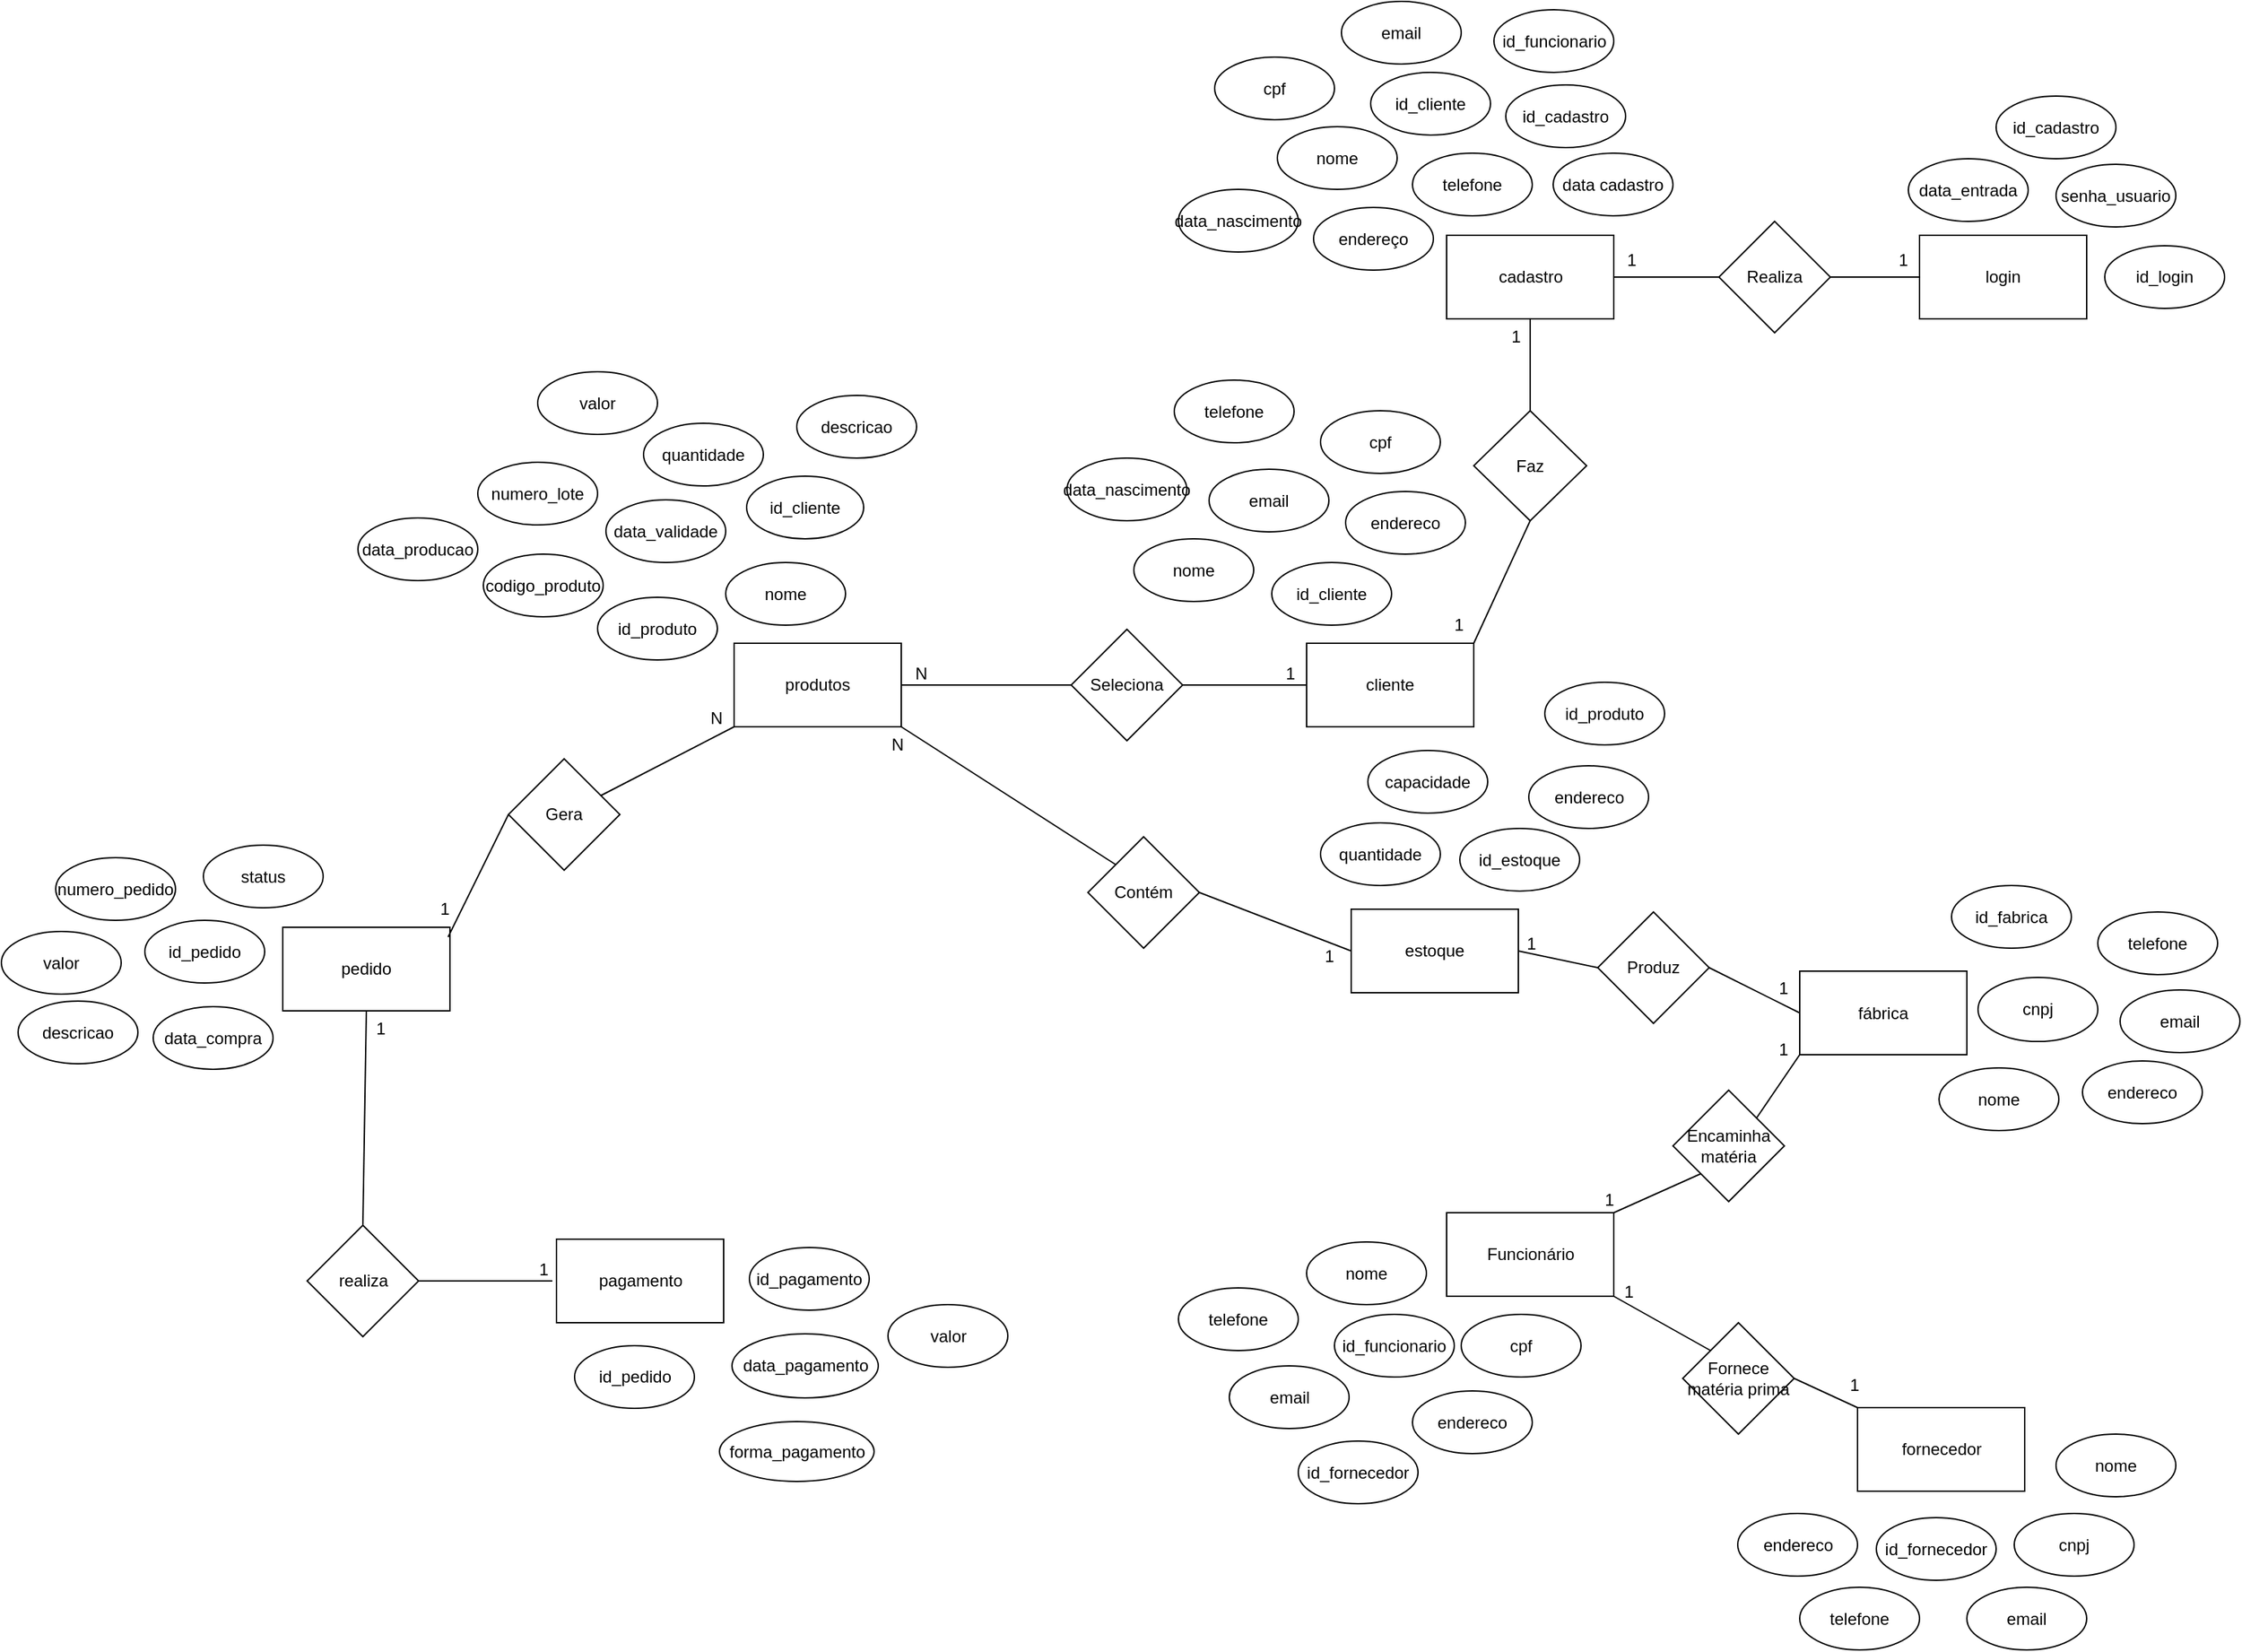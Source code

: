 <mxfile version="26.1.1">
  <diagram name="Página-1" id="7QpDFZjVNFwUBTaHG-Ye">
    <mxGraphModel grid="0" page="0" gridSize="10" guides="1" tooltips="1" connect="1" arrows="1" fold="1" pageScale="1" pageWidth="827" pageHeight="1169" math="0" shadow="0">
      <root>
        <mxCell id="0" />
        <mxCell id="1" parent="0" />
        <mxCell id="9l7et94DISI0HAwgOS29-2" value="Faz" style="rhombus;whiteSpace=wrap;html=1;" vertex="1" parent="1">
          <mxGeometry x="12" y="-280" width="81" height="79" as="geometry" />
        </mxCell>
        <mxCell id="9l7et94DISI0HAwgOS29-14" value="fornecedor" style="rounded=0;whiteSpace=wrap;html=1;" vertex="1" parent="1">
          <mxGeometry x="287.5" y="436" width="120" height="60" as="geometry" />
        </mxCell>
        <mxCell id="9l7et94DISI0HAwgOS29-15" value="cliente" style="rounded=0;whiteSpace=wrap;html=1;" vertex="1" parent="1">
          <mxGeometry x="-108" y="-113" width="120" height="60" as="geometry" />
        </mxCell>
        <mxCell id="9l7et94DISI0HAwgOS29-16" value="login" style="rounded=0;whiteSpace=wrap;html=1;" vertex="1" parent="1">
          <mxGeometry x="332" y="-406" width="120" height="60" as="geometry" />
        </mxCell>
        <mxCell id="9l7et94DISI0HAwgOS29-17" value="produtos" style="rounded=0;whiteSpace=wrap;html=1;" vertex="1" parent="1">
          <mxGeometry x="-519" y="-113" width="120" height="60" as="geometry" />
        </mxCell>
        <mxCell id="9l7et94DISI0HAwgOS29-18" value="cadastro" style="rounded=0;whiteSpace=wrap;html=1;" vertex="1" parent="1">
          <mxGeometry x="-7.5" y="-406" width="120" height="60" as="geometry" />
        </mxCell>
        <mxCell id="9l7et94DISI0HAwgOS29-19" value="pedido" style="rounded=0;whiteSpace=wrap;html=1;" vertex="1" parent="1">
          <mxGeometry x="-843" y="91" width="120" height="60" as="geometry" />
        </mxCell>
        <mxCell id="9l7et94DISI0HAwgOS29-22" value="Realiza" style="rhombus;whiteSpace=wrap;html=1;rounded=0;" vertex="1" parent="1">
          <mxGeometry x="188" y="-416" width="80" height="80" as="geometry" />
        </mxCell>
        <mxCell id="9l7et94DISI0HAwgOS29-29" value="" style="endArrow=none;html=1;rounded=0;fontSize=12;startSize=8;endSize=8;curved=1;entryX=1;entryY=0;entryDx=0;entryDy=0;exitX=0.5;exitY=1;exitDx=0;exitDy=0;" edge="1" parent="1" source="9l7et94DISI0HAwgOS29-2" target="9l7et94DISI0HAwgOS29-15">
          <mxGeometry width="50" height="50" relative="1" as="geometry">
            <mxPoint x="68" y="125" as="sourcePoint" />
            <mxPoint x="118" y="75" as="targetPoint" />
          </mxGeometry>
        </mxCell>
        <mxCell id="9l7et94DISI0HAwgOS29-31" value="" style="endArrow=none;html=1;rounded=0;fontSize=12;startSize=8;endSize=8;curved=1;entryX=0;entryY=0.5;entryDx=0;entryDy=0;exitX=1;exitY=0.5;exitDx=0;exitDy=0;" edge="1" parent="1" source="9l7et94DISI0HAwgOS29-18" target="9l7et94DISI0HAwgOS29-22">
          <mxGeometry width="50" height="50" relative="1" as="geometry">
            <mxPoint x="78" y="-550" as="sourcePoint" />
            <mxPoint x="183" y="-411" as="targetPoint" />
          </mxGeometry>
        </mxCell>
        <mxCell id="9l7et94DISI0HAwgOS29-32" value="" style="endArrow=none;html=1;rounded=0;fontSize=12;startSize=8;endSize=8;curved=1;entryX=0;entryY=0.5;entryDx=0;entryDy=0;exitX=1;exitY=0.5;exitDx=0;exitDy=0;" edge="1" parent="1" source="9l7et94DISI0HAwgOS29-22" target="9l7et94DISI0HAwgOS29-16">
          <mxGeometry width="50" height="50" relative="1" as="geometry">
            <mxPoint x="263" y="-411" as="sourcePoint" />
            <mxPoint x="89" y="-597" as="targetPoint" />
          </mxGeometry>
        </mxCell>
        <mxCell id="9l7et94DISI0HAwgOS29-35" value="" style="endArrow=none;html=1;rounded=0;fontSize=12;startSize=8;endSize=8;curved=1;entryX=0;entryY=0.5;entryDx=0;entryDy=0;exitX=1;exitY=0.5;exitDx=0;exitDy=0;" edge="1" parent="1" source="J6QObN9qQWSoxsetNJ2y-19" target="9l7et94DISI0HAwgOS29-15">
          <mxGeometry width="50" height="50" relative="1" as="geometry">
            <mxPoint x="44" y="-71" as="sourcePoint" />
            <mxPoint x="-156" y="-174" as="targetPoint" />
          </mxGeometry>
        </mxCell>
        <mxCell id="9l7et94DISI0HAwgOS29-37" value="Seleciona" style="rhombus;whiteSpace=wrap;html=1;" vertex="1" parent="1">
          <mxGeometry x="-277" y="-123" width="80" height="80" as="geometry" />
        </mxCell>
        <mxCell id="9l7et94DISI0HAwgOS29-40" value="Gera" style="rhombus;whiteSpace=wrap;html=1;" vertex="1" parent="1">
          <mxGeometry x="-681" y="-30" width="80" height="80" as="geometry" />
        </mxCell>
        <mxCell id="9l7et94DISI0HAwgOS29-42" value="" style="endArrow=none;html=1;rounded=0;fontSize=12;startSize=8;endSize=8;curved=1;exitX=0;exitY=1;exitDx=0;exitDy=0;" edge="1" parent="1" source="9l7et94DISI0HAwgOS29-17" target="9l7et94DISI0HAwgOS29-40">
          <mxGeometry width="50" height="50" relative="1" as="geometry">
            <mxPoint x="-526" y="-59" as="sourcePoint" />
            <mxPoint x="-345" y="-221" as="targetPoint" />
          </mxGeometry>
        </mxCell>
        <mxCell id="9l7et94DISI0HAwgOS29-45" value="pagamento" style="rounded=0;whiteSpace=wrap;html=1;" vertex="1" parent="1">
          <mxGeometry x="-646.5" y="315" width="120" height="60" as="geometry" />
        </mxCell>
        <mxCell id="9l7et94DISI0HAwgOS29-46" value="realiza" style="rhombus;whiteSpace=wrap;html=1;" vertex="1" parent="1">
          <mxGeometry x="-825.5" y="305" width="80" height="80" as="geometry" />
        </mxCell>
        <mxCell id="9l7et94DISI0HAwgOS29-47" value="" style="endArrow=none;html=1;rounded=0;fontSize=12;startSize=8;endSize=8;curved=1;entryX=0.5;entryY=1;entryDx=0;entryDy=0;exitX=0.5;exitY=0;exitDx=0;exitDy=0;" edge="1" parent="1" source="9l7et94DISI0HAwgOS29-46" target="9l7et94DISI0HAwgOS29-19">
          <mxGeometry width="50" height="50" relative="1" as="geometry">
            <mxPoint x="-120" y="371" as="sourcePoint" />
            <mxPoint x="-37" y="33" as="targetPoint" />
          </mxGeometry>
        </mxCell>
        <mxCell id="9l7et94DISI0HAwgOS29-48" value="" style="endArrow=none;html=1;rounded=0;fontSize=12;startSize=8;endSize=8;curved=1;entryX=1;entryY=0.5;entryDx=0;entryDy=0;exitX=0;exitY=0.5;exitDx=0;exitDy=0;" edge="1" parent="1" target="9l7et94DISI0HAwgOS29-46">
          <mxGeometry width="50" height="50" relative="1" as="geometry">
            <mxPoint x="-649.5" y="345.0" as="sourcePoint" />
            <mxPoint x="-732.5" y="17" as="targetPoint" />
          </mxGeometry>
        </mxCell>
        <mxCell id="9l7et94DISI0HAwgOS29-50" value="" style="endArrow=none;html=1;rounded=0;fontSize=12;startSize=8;endSize=8;curved=1;entryX=0.5;entryY=1;entryDx=0;entryDy=0;exitX=0.5;exitY=0;exitDx=0;exitDy=0;" edge="1" parent="1" source="9l7et94DISI0HAwgOS29-2" target="9l7et94DISI0HAwgOS29-18">
          <mxGeometry width="50" height="50" relative="1" as="geometry">
            <mxPoint x="152" y="80" as="sourcePoint" />
            <mxPoint x="32" y="27" as="targetPoint" />
          </mxGeometry>
        </mxCell>
        <mxCell id="9l7et94DISI0HAwgOS29-56" value="fábrica" style="rounded=0;whiteSpace=wrap;html=1;" vertex="1" parent="1">
          <mxGeometry x="246" y="122.5" width="120" height="60" as="geometry" />
        </mxCell>
        <mxCell id="9l7et94DISI0HAwgOS29-59" value="Fornece matéria prima" style="rhombus;whiteSpace=wrap;html=1;" vertex="1" parent="1">
          <mxGeometry x="162" y="375" width="80" height="80" as="geometry" />
        </mxCell>
        <mxCell id="9l7et94DISI0HAwgOS29-61" value="" style="endArrow=none;html=1;rounded=0;fontSize=12;startSize=8;endSize=8;curved=1;entryX=0;entryY=0;entryDx=0;entryDy=0;exitX=1;exitY=0.5;exitDx=0;exitDy=0;" edge="1" parent="1" source="9l7et94DISI0HAwgOS29-59" target="9l7et94DISI0HAwgOS29-14">
          <mxGeometry width="50" height="50" relative="1" as="geometry">
            <mxPoint x="793.5" y="213" as="sourcePoint" />
            <mxPoint x="843.5" y="163" as="targetPoint" />
          </mxGeometry>
        </mxCell>
        <mxCell id="9l7et94DISI0HAwgOS29-62" value="data_entrada" style="ellipse;whiteSpace=wrap;html=1;" vertex="1" parent="1">
          <mxGeometry x="324" y="-461" width="86" height="45" as="geometry" />
        </mxCell>
        <mxCell id="9l7et94DISI0HAwgOS29-64" value="id_login" style="ellipse;whiteSpace=wrap;html=1;" vertex="1" parent="1">
          <mxGeometry x="465" y="-398.5" width="86" height="45" as="geometry" />
        </mxCell>
        <mxCell id="9l7et94DISI0HAwgOS29-65" value="senha_usuario" style="ellipse;whiteSpace=wrap;html=1;" vertex="1" parent="1">
          <mxGeometry x="430" y="-457" width="86" height="45" as="geometry" />
        </mxCell>
        <mxCell id="9l7et94DISI0HAwgOS29-67" value="id_cliente" style="ellipse;whiteSpace=wrap;html=1;" vertex="1" parent="1">
          <mxGeometry x="-62" y="-523" width="86" height="45" as="geometry" />
        </mxCell>
        <mxCell id="9l7et94DISI0HAwgOS29-68" value="id_cadastro" style="ellipse;whiteSpace=wrap;html=1;" vertex="1" parent="1">
          <mxGeometry x="35" y="-514" width="86" height="45" as="geometry" />
        </mxCell>
        <mxCell id="9l7et94DISI0HAwgOS29-69" value="telefone" style="ellipse;whiteSpace=wrap;html=1;" vertex="1" parent="1">
          <mxGeometry x="-32" y="-465" width="86" height="45" as="geometry" />
        </mxCell>
        <mxCell id="9l7et94DISI0HAwgOS29-70" value="id_funcionario" style="ellipse;whiteSpace=wrap;html=1;" vertex="1" parent="1">
          <mxGeometry x="26.5" y="-568" width="86" height="45" as="geometry" />
        </mxCell>
        <mxCell id="9l7et94DISI0HAwgOS29-71" value="cpf" style="ellipse;whiteSpace=wrap;html=1;" vertex="1" parent="1">
          <mxGeometry x="-174" y="-534" width="86" height="45" as="geometry" />
        </mxCell>
        <mxCell id="9l7et94DISI0HAwgOS29-72" value="nome" style="ellipse;whiteSpace=wrap;html=1;" vertex="1" parent="1">
          <mxGeometry x="-129" y="-484" width="86" height="45" as="geometry" />
        </mxCell>
        <mxCell id="9l7et94DISI0HAwgOS29-73" value="email" style="ellipse;whiteSpace=wrap;html=1;" vertex="1" parent="1">
          <mxGeometry x="-83" y="-574" width="86" height="45" as="geometry" />
        </mxCell>
        <mxCell id="9l7et94DISI0HAwgOS29-74" value="endereço" style="ellipse;whiteSpace=wrap;html=1;" vertex="1" parent="1">
          <mxGeometry x="-103" y="-426" width="86" height="45" as="geometry" />
        </mxCell>
        <mxCell id="9l7et94DISI0HAwgOS29-75" value="data_nascimento" style="ellipse;whiteSpace=wrap;html=1;" vertex="1" parent="1">
          <mxGeometry x="-200" y="-439" width="86" height="45" as="geometry" />
        </mxCell>
        <mxCell id="9l7et94DISI0HAwgOS29-76" value="data cadastro" style="ellipse;whiteSpace=wrap;html=1;" vertex="1" parent="1">
          <mxGeometry x="69" y="-465" width="86" height="45" as="geometry" />
        </mxCell>
        <mxCell id="9l7et94DISI0HAwgOS29-77" value="telefone" style="ellipse;whiteSpace=wrap;html=1;" vertex="1" parent="1">
          <mxGeometry x="246" y="565" width="86" height="45" as="geometry" />
        </mxCell>
        <mxCell id="9l7et94DISI0HAwgOS29-78" value="cnpj" style="ellipse;whiteSpace=wrap;html=1;" vertex="1" parent="1">
          <mxGeometry x="400" y="512" width="86" height="45" as="geometry" />
        </mxCell>
        <mxCell id="9l7et94DISI0HAwgOS29-79" value="nome" style="ellipse;whiteSpace=wrap;html=1;" vertex="1" parent="1">
          <mxGeometry x="430" y="455" width="86" height="45" as="geometry" />
        </mxCell>
        <mxCell id="9l7et94DISI0HAwgOS29-80" value="id_fornecedor" style="ellipse;whiteSpace=wrap;html=1;" vertex="1" parent="1">
          <mxGeometry x="301" y="515" width="86" height="45" as="geometry" />
        </mxCell>
        <mxCell id="9l7et94DISI0HAwgOS29-81" value="endereco" style="ellipse;whiteSpace=wrap;html=1;" vertex="1" parent="1">
          <mxGeometry x="201.5" y="512" width="86" height="45" as="geometry" />
        </mxCell>
        <mxCell id="9l7et94DISI0HAwgOS29-82" value="email" style="ellipse;whiteSpace=wrap;html=1;" vertex="1" parent="1">
          <mxGeometry x="366" y="565" width="86" height="45" as="geometry" />
        </mxCell>
        <mxCell id="9l7et94DISI0HAwgOS29-84" value="id_cliente" style="ellipse;whiteSpace=wrap;html=1;" vertex="1" parent="1">
          <mxGeometry x="-133" y="-171" width="86" height="45" as="geometry" />
        </mxCell>
        <mxCell id="9l7et94DISI0HAwgOS29-85" value="cpf" style="ellipse;whiteSpace=wrap;html=1;" vertex="1" parent="1">
          <mxGeometry x="-98" y="-280" width="86" height="45" as="geometry" />
        </mxCell>
        <mxCell id="9l7et94DISI0HAwgOS29-86" value="nome" style="ellipse;whiteSpace=wrap;html=1;" vertex="1" parent="1">
          <mxGeometry x="-232" y="-188" width="86" height="45" as="geometry" />
        </mxCell>
        <mxCell id="9l7et94DISI0HAwgOS29-87" value="endereco" style="ellipse;whiteSpace=wrap;html=1;" vertex="1" parent="1">
          <mxGeometry x="-80" y="-222" width="86" height="45" as="geometry" />
        </mxCell>
        <mxCell id="9l7et94DISI0HAwgOS29-88" value="data_nascimento" style="ellipse;whiteSpace=wrap;html=1;" vertex="1" parent="1">
          <mxGeometry x="-280" y="-246" width="86" height="45" as="geometry" />
        </mxCell>
        <mxCell id="9l7et94DISI0HAwgOS29-89" value="email" style="ellipse;whiteSpace=wrap;html=1;" vertex="1" parent="1">
          <mxGeometry x="-178" y="-238" width="86" height="45" as="geometry" />
        </mxCell>
        <mxCell id="9l7et94DISI0HAwgOS29-90" value="telefone" style="ellipse;whiteSpace=wrap;html=1;" vertex="1" parent="1">
          <mxGeometry x="-203" y="-302" width="86" height="45" as="geometry" />
        </mxCell>
        <mxCell id="9l7et94DISI0HAwgOS29-91" value="id_fabrica" style="ellipse;whiteSpace=wrap;html=1;" vertex="1" parent="1">
          <mxGeometry x="355" y="61" width="86" height="45" as="geometry" />
        </mxCell>
        <mxCell id="9l7et94DISI0HAwgOS29-92" value="cnpj" style="ellipse;whiteSpace=wrap;html=1;" vertex="1" parent="1">
          <mxGeometry x="374" y="127" width="86" height="46" as="geometry" />
        </mxCell>
        <mxCell id="9l7et94DISI0HAwgOS29-93" value="endereco" style="ellipse;whiteSpace=wrap;html=1;" vertex="1" parent="1">
          <mxGeometry x="449" y="187" width="86" height="45" as="geometry" />
        </mxCell>
        <mxCell id="9l7et94DISI0HAwgOS29-94" value="nome" style="ellipse;whiteSpace=wrap;html=1;" vertex="1" parent="1">
          <mxGeometry x="346" y="192" width="86" height="45" as="geometry" />
        </mxCell>
        <mxCell id="9l7et94DISI0HAwgOS29-96" value="email" style="ellipse;whiteSpace=wrap;html=1;" vertex="1" parent="1">
          <mxGeometry x="476" y="136" width="86" height="45" as="geometry" />
        </mxCell>
        <mxCell id="9l7et94DISI0HAwgOS29-97" value="telefone" style="ellipse;whiteSpace=wrap;html=1;" vertex="1" parent="1">
          <mxGeometry x="460" y="80" width="86" height="45" as="geometry" />
        </mxCell>
        <mxCell id="9l7et94DISI0HAwgOS29-98" value="data_validade" style="ellipse;whiteSpace=wrap;html=1;" vertex="1" parent="1">
          <mxGeometry x="-611" y="-216" width="86" height="45" as="geometry" />
        </mxCell>
        <mxCell id="9l7et94DISI0HAwgOS29-99" value="numero_lote" style="ellipse;whiteSpace=wrap;html=1;" vertex="1" parent="1">
          <mxGeometry x="-703" y="-243" width="86" height="45" as="geometry" />
        </mxCell>
        <mxCell id="9l7et94DISI0HAwgOS29-100" value="codigo_produto" style="ellipse;whiteSpace=wrap;html=1;" vertex="1" parent="1">
          <mxGeometry x="-699" y="-177" width="86" height="45" as="geometry" />
        </mxCell>
        <mxCell id="9l7et94DISI0HAwgOS29-101" value="descricao" style="ellipse;whiteSpace=wrap;html=1;" vertex="1" parent="1">
          <mxGeometry x="-474" y="-291" width="86" height="45" as="geometry" />
        </mxCell>
        <mxCell id="9l7et94DISI0HAwgOS29-102" value="data_producao" style="ellipse;whiteSpace=wrap;html=1;" vertex="1" parent="1">
          <mxGeometry x="-789" y="-203" width="86" height="45" as="geometry" />
        </mxCell>
        <mxCell id="9l7et94DISI0HAwgOS29-103" value="quantidade" style="ellipse;whiteSpace=wrap;html=1;" vertex="1" parent="1">
          <mxGeometry x="-584" y="-271" width="86" height="45" as="geometry" />
        </mxCell>
        <mxCell id="9l7et94DISI0HAwgOS29-104" value="id_produto" style="ellipse;whiteSpace=wrap;html=1;" vertex="1" parent="1">
          <mxGeometry x="-617" y="-146" width="86" height="45" as="geometry" />
        </mxCell>
        <mxCell id="9l7et94DISI0HAwgOS29-105" value="nome" style="ellipse;whiteSpace=wrap;html=1;" vertex="1" parent="1">
          <mxGeometry x="-525" y="-171" width="86" height="45" as="geometry" />
        </mxCell>
        <mxCell id="9l7et94DISI0HAwgOS29-106" value="valor" style="ellipse;whiteSpace=wrap;html=1;" vertex="1" parent="1">
          <mxGeometry x="-660" y="-308" width="86" height="45" as="geometry" />
        </mxCell>
        <mxCell id="9l7et94DISI0HAwgOS29-107" value="numero_pedido" style="ellipse;whiteSpace=wrap;html=1;" vertex="1" parent="1">
          <mxGeometry x="-1006" y="41" width="86" height="45" as="geometry" />
        </mxCell>
        <mxCell id="9l7et94DISI0HAwgOS29-108" value="valor" style="ellipse;whiteSpace=wrap;html=1;" vertex="1" parent="1">
          <mxGeometry x="-1045" y="94" width="86" height="45" as="geometry" />
        </mxCell>
        <mxCell id="9l7et94DISI0HAwgOS29-109" value="id_cliente" style="ellipse;whiteSpace=wrap;html=1;" vertex="1" parent="1">
          <mxGeometry x="-510" y="-233" width="84" height="45" as="geometry" />
        </mxCell>
        <mxCell id="9l7et94DISI0HAwgOS29-110" value="data_compra" style="ellipse;whiteSpace=wrap;html=1;" vertex="1" parent="1">
          <mxGeometry x="-936" y="148" width="86" height="45" as="geometry" />
        </mxCell>
        <mxCell id="9l7et94DISI0HAwgOS29-111" value="id_pedido" style="ellipse;whiteSpace=wrap;html=1;" vertex="1" parent="1">
          <mxGeometry x="-942" y="86" width="86" height="45" as="geometry" />
        </mxCell>
        <mxCell id="9l7et94DISI0HAwgOS29-112" value="status" style="ellipse;whiteSpace=wrap;html=1;" vertex="1" parent="1">
          <mxGeometry x="-900" y="32" width="86" height="45" as="geometry" />
        </mxCell>
        <mxCell id="9l7et94DISI0HAwgOS29-116" value="descricao" style="ellipse;whiteSpace=wrap;html=1;" vertex="1" parent="1">
          <mxGeometry x="-1033" y="144" width="86" height="45" as="geometry" />
        </mxCell>
        <mxCell id="9l7et94DISI0HAwgOS29-118" value="" style="endArrow=none;html=1;rounded=0;fontSize=12;startSize=8;endSize=8;curved=1;entryX=0;entryY=0.5;entryDx=0;entryDy=0;exitX=1;exitY=0.5;exitDx=0;exitDy=0;" edge="1" parent="1" source="9l7et94DISI0HAwgOS29-17" target="9l7et94DISI0HAwgOS29-37">
          <mxGeometry width="50" height="50" relative="1" as="geometry">
            <mxPoint x="-446" y="-126" as="sourcePoint" />
            <mxPoint x="-182" y="186" as="targetPoint" />
          </mxGeometry>
        </mxCell>
        <mxCell id="9l7et94DISI0HAwgOS29-123" value="id_pagamento" style="ellipse;whiteSpace=wrap;html=1;" vertex="1" parent="1">
          <mxGeometry x="-508" y="321" width="86" height="45" as="geometry" />
        </mxCell>
        <mxCell id="9l7et94DISI0HAwgOS29-124" value="data_pagamento" style="ellipse;whiteSpace=wrap;html=1;" vertex="1" parent="1">
          <mxGeometry x="-520.5" y="383" width="105" height="46" as="geometry" />
        </mxCell>
        <mxCell id="9l7et94DISI0HAwgOS29-125" value="valor" style="ellipse;whiteSpace=wrap;html=1;" vertex="1" parent="1">
          <mxGeometry x="-408.5" y="362" width="86" height="45" as="geometry" />
        </mxCell>
        <mxCell id="9l7et94DISI0HAwgOS29-126" value="forma_pagamento" style="ellipse;whiteSpace=wrap;html=1;" vertex="1" parent="1">
          <mxGeometry x="-529.5" y="446" width="111" height="43" as="geometry" />
        </mxCell>
        <mxCell id="9l7et94DISI0HAwgOS29-127" value="id_pedido" style="ellipse;whiteSpace=wrap;html=1;" vertex="1" parent="1">
          <mxGeometry x="-633.5" y="391.5" width="86" height="45" as="geometry" />
        </mxCell>
        <mxCell id="9l7et94DISI0HAwgOS29-133" value="" style="endArrow=none;html=1;rounded=0;fontSize=12;startSize=8;endSize=8;curved=1;entryX=0;entryY=0.5;entryDx=0;entryDy=0;exitX=0.989;exitY=0.117;exitDx=0;exitDy=0;exitPerimeter=0;" edge="1" parent="1" source="9l7et94DISI0HAwgOS29-19" target="9l7et94DISI0HAwgOS29-40">
          <mxGeometry width="50" height="50" relative="1" as="geometry">
            <mxPoint x="-815" y="355" as="sourcePoint" />
            <mxPoint x="-684" y="158" as="targetPoint" />
          </mxGeometry>
        </mxCell>
        <mxCell id="9l7et94DISI0HAwgOS29-136" value="Funcionário" style="rounded=0;whiteSpace=wrap;html=1;" vertex="1" parent="1">
          <mxGeometry x="-7.5" y="296" width="120" height="60" as="geometry" />
        </mxCell>
        <mxCell id="9l7et94DISI0HAwgOS29-139" value="estoque" style="rounded=0;whiteSpace=wrap;html=1;" vertex="1" parent="1">
          <mxGeometry x="-76" y="78" width="120" height="60" as="geometry" />
        </mxCell>
        <mxCell id="9l7et94DISI0HAwgOS29-142" value="Contém" style="rhombus;whiteSpace=wrap;html=1;" vertex="1" parent="1">
          <mxGeometry x="-265" y="26" width="80" height="80" as="geometry" />
        </mxCell>
        <mxCell id="9l7et94DISI0HAwgOS29-143" value="" style="endArrow=none;html=1;rounded=0;fontSize=12;startSize=8;endSize=8;curved=1;exitX=0;exitY=0;exitDx=0;exitDy=0;entryX=1;entryY=1;entryDx=0;entryDy=0;" edge="1" parent="1" source="9l7et94DISI0HAwgOS29-142" target="9l7et94DISI0HAwgOS29-17">
          <mxGeometry width="50" height="50" relative="1" as="geometry">
            <mxPoint x="-331" y="150" as="sourcePoint" />
            <mxPoint x="-409" y="83" as="targetPoint" />
          </mxGeometry>
        </mxCell>
        <mxCell id="9l7et94DISI0HAwgOS29-144" value="" style="endArrow=none;html=1;rounded=0;fontSize=12;startSize=8;endSize=8;curved=1;exitX=1;exitY=0.5;exitDx=0;exitDy=0;entryX=0;entryY=0.5;entryDx=0;entryDy=0;" edge="1" parent="1" source="9l7et94DISI0HAwgOS29-142" target="9l7et94DISI0HAwgOS29-139">
          <mxGeometry width="50" height="50" relative="1" as="geometry">
            <mxPoint x="-289" y="236" as="sourcePoint" />
            <mxPoint x="-367" y="169" as="targetPoint" />
          </mxGeometry>
        </mxCell>
        <mxCell id="9l7et94DISI0HAwgOS29-147" value="P&lt;span style=&quot;background-color: transparent; color: light-dark(rgb(0, 0, 0), rgb(255, 255, 255));&quot;&gt;roduz&lt;/span&gt;" style="rhombus;whiteSpace=wrap;html=1;" vertex="1" parent="1">
          <mxGeometry x="101" y="80" width="80" height="80" as="geometry" />
        </mxCell>
        <mxCell id="9l7et94DISI0HAwgOS29-148" value="" style="endArrow=none;html=1;rounded=0;fontSize=12;startSize=8;endSize=8;curved=1;entryX=0;entryY=0.5;entryDx=0;entryDy=0;exitX=1;exitY=0.5;exitDx=0;exitDy=0;" edge="1" parent="1" source="9l7et94DISI0HAwgOS29-147" target="9l7et94DISI0HAwgOS29-56">
          <mxGeometry width="50" height="50" relative="1" as="geometry">
            <mxPoint x="214" y="221" as="sourcePoint" />
            <mxPoint x="256" y="193" as="targetPoint" />
          </mxGeometry>
        </mxCell>
        <mxCell id="9l7et94DISI0HAwgOS29-149" value="" style="endArrow=none;html=1;rounded=0;fontSize=12;startSize=8;endSize=8;curved=1;entryX=0;entryY=0.5;entryDx=0;entryDy=0;exitX=1;exitY=0.5;exitDx=0;exitDy=0;" edge="1" parent="1" source="9l7et94DISI0HAwgOS29-139" target="9l7et94DISI0HAwgOS29-147">
          <mxGeometry width="50" height="50" relative="1" as="geometry">
            <mxPoint x="224" y="231" as="sourcePoint" />
            <mxPoint x="266" y="203" as="targetPoint" />
          </mxGeometry>
        </mxCell>
        <mxCell id="J6QObN9qQWSoxsetNJ2y-2" value="" style="endArrow=none;html=1;rounded=0;fontSize=12;startSize=8;endSize=8;curved=1;entryX=0;entryY=0;entryDx=0;entryDy=0;exitX=1;exitY=1;exitDx=0;exitDy=0;" edge="1" parent="1" source="9l7et94DISI0HAwgOS29-136" target="9l7et94DISI0HAwgOS29-59">
          <mxGeometry width="50" height="50" relative="1" as="geometry">
            <mxPoint x="252" y="425" as="sourcePoint" />
            <mxPoint x="298" y="446" as="targetPoint" />
          </mxGeometry>
        </mxCell>
        <mxCell id="J6QObN9qQWSoxsetNJ2y-5" value="Encaminha matéria" style="rhombus;whiteSpace=wrap;html=1;" vertex="1" parent="1">
          <mxGeometry x="155" y="208" width="80" height="80" as="geometry" />
        </mxCell>
        <mxCell id="J6QObN9qQWSoxsetNJ2y-7" value="" style="endArrow=none;html=1;rounded=0;fontSize=12;startSize=8;endSize=8;curved=1;exitX=0;exitY=1;exitDx=0;exitDy=0;entryX=1;entryY=0;entryDx=0;entryDy=0;" edge="1" parent="1" source="J6QObN9qQWSoxsetNJ2y-5" target="9l7et94DISI0HAwgOS29-136">
          <mxGeometry width="50" height="50" relative="1" as="geometry">
            <mxPoint x="-449" y="-43" as="sourcePoint" />
            <mxPoint x="-601" y="10" as="targetPoint" />
          </mxGeometry>
        </mxCell>
        <mxCell id="J6QObN9qQWSoxsetNJ2y-8" value="" style="endArrow=none;html=1;rounded=0;fontSize=12;startSize=8;endSize=8;curved=1;exitX=1;exitY=0;exitDx=0;exitDy=0;entryX=0;entryY=1;entryDx=0;entryDy=0;" edge="1" parent="1" source="J6QObN9qQWSoxsetNJ2y-5" target="9l7et94DISI0HAwgOS29-56">
          <mxGeometry width="50" height="50" relative="1" as="geometry">
            <mxPoint x="-439" y="-33" as="sourcePoint" />
            <mxPoint x="-591" y="20" as="targetPoint" />
          </mxGeometry>
        </mxCell>
        <mxCell id="J6QObN9qQWSoxsetNJ2y-13" value="1" style="text;html=1;align=center;verticalAlign=middle;resizable=0;points=[];autosize=1;strokeColor=none;fillColor=none;" vertex="1" parent="1">
          <mxGeometry x="112.5" y="-401" width="25" height="26" as="geometry" />
        </mxCell>
        <mxCell id="J6QObN9qQWSoxsetNJ2y-14" value="1" style="text;html=1;align=center;verticalAlign=middle;resizable=0;points=[];autosize=1;strokeColor=none;fillColor=none;" vertex="1" parent="1">
          <mxGeometry x="307" y="-401" width="25" height="26" as="geometry" />
        </mxCell>
        <mxCell id="J6QObN9qQWSoxsetNJ2y-15" value="1" style="text;html=1;align=center;verticalAlign=middle;resizable=0;points=[];autosize=1;strokeColor=none;fillColor=none;" vertex="1" parent="1">
          <mxGeometry x="29" y="-346" width="25" height="26" as="geometry" />
        </mxCell>
        <mxCell id="J6QObN9qQWSoxsetNJ2y-16" value="1" style="text;html=1;align=center;verticalAlign=middle;resizable=0;points=[];autosize=1;strokeColor=none;fillColor=none;" vertex="1" parent="1">
          <mxGeometry x="-12" y="-139" width="25" height="26" as="geometry" />
        </mxCell>
        <mxCell id="J6QObN9qQWSoxsetNJ2y-20" value="N" style="text;html=1;align=center;verticalAlign=middle;resizable=0;points=[];autosize=1;strokeColor=none;fillColor=none;" vertex="1" parent="1">
          <mxGeometry x="-399" y="-104" width="27" height="26" as="geometry" />
        </mxCell>
        <mxCell id="J6QObN9qQWSoxsetNJ2y-21" value="" style="endArrow=none;html=1;rounded=0;fontSize=12;startSize=8;endSize=8;curved=1;entryX=0;entryY=0.5;entryDx=0;entryDy=0;exitX=1;exitY=0.5;exitDx=0;exitDy=0;" edge="1" parent="1" source="9l7et94DISI0HAwgOS29-37" target="9l7et94DISI0HAwgOS29-15">
          <mxGeometry width="50" height="50" relative="1" as="geometry">
            <mxPoint x="-197" y="-83" as="sourcePoint" />
            <mxPoint x="-108" y="-83" as="targetPoint" />
          </mxGeometry>
        </mxCell>
        <mxCell id="J6QObN9qQWSoxsetNJ2y-19" value="1" style="text;html=1;align=center;verticalAlign=middle;resizable=0;points=[];autosize=1;strokeColor=none;fillColor=none;" vertex="1" parent="1">
          <mxGeometry x="-133" y="-104" width="25" height="26" as="geometry" />
        </mxCell>
        <mxCell id="J6QObN9qQWSoxsetNJ2y-23" value="N" style="text;html=1;align=center;verticalAlign=middle;resizable=0;points=[];autosize=1;strokeColor=none;fillColor=none;" vertex="1" parent="1">
          <mxGeometry x="-546" y="-72" width="27" height="26" as="geometry" />
        </mxCell>
        <mxCell id="J6QObN9qQWSoxsetNJ2y-26" value="1" style="text;html=1;align=center;verticalAlign=middle;resizable=0;points=[];autosize=1;strokeColor=none;fillColor=none;" vertex="1" parent="1">
          <mxGeometry x="-740" y="65" width="25" height="26" as="geometry" />
        </mxCell>
        <mxCell id="J6QObN9qQWSoxsetNJ2y-27" value="1" style="text;html=1;align=center;verticalAlign=middle;resizable=0;points=[];autosize=1;strokeColor=none;fillColor=none;" vertex="1" parent="1">
          <mxGeometry x="-786" y="151" width="25" height="26" as="geometry" />
        </mxCell>
        <mxCell id="J6QObN9qQWSoxsetNJ2y-28" value="1" style="text;html=1;align=center;verticalAlign=middle;resizable=0;points=[];autosize=1;strokeColor=none;fillColor=none;" vertex="1" parent="1">
          <mxGeometry x="-668.5" y="324" width="25" height="26" as="geometry" />
        </mxCell>
        <mxCell id="J6QObN9qQWSoxsetNJ2y-29" value="1" style="text;html=1;align=center;verticalAlign=middle;resizable=0;points=[];autosize=1;strokeColor=none;fillColor=none;" vertex="1" parent="1">
          <mxGeometry x="272" y="407" width="25" height="26" as="geometry" />
        </mxCell>
        <mxCell id="J6QObN9qQWSoxsetNJ2y-30" value="1" style="text;html=1;align=center;verticalAlign=middle;resizable=0;points=[];autosize=1;strokeColor=none;fillColor=none;" vertex="1" parent="1">
          <mxGeometry x="110" y="340" width="25" height="26" as="geometry" />
        </mxCell>
        <mxCell id="J6QObN9qQWSoxsetNJ2y-33" value="N" style="text;html=1;align=center;verticalAlign=middle;resizable=0;points=[];autosize=1;strokeColor=none;fillColor=none;" vertex="1" parent="1">
          <mxGeometry x="-415.5" y="-53" width="27" height="26" as="geometry" />
        </mxCell>
        <mxCell id="J6QObN9qQWSoxsetNJ2y-35" value="1" style="text;html=1;align=center;verticalAlign=middle;resizable=0;points=[];autosize=1;strokeColor=none;fillColor=none;" vertex="1" parent="1">
          <mxGeometry x="96" y="274" width="25" height="26" as="geometry" />
        </mxCell>
        <mxCell id="J6QObN9qQWSoxsetNJ2y-36" value="1" style="text;html=1;align=center;verticalAlign=middle;resizable=0;points=[];autosize=1;strokeColor=none;fillColor=none;" vertex="1" parent="1">
          <mxGeometry x="221" y="166" width="25" height="26" as="geometry" />
        </mxCell>
        <mxCell id="J6QObN9qQWSoxsetNJ2y-37" value="1" style="text;html=1;align=center;verticalAlign=middle;resizable=0;points=[];autosize=1;strokeColor=none;fillColor=none;" vertex="1" parent="1">
          <mxGeometry x="221" y="122" width="25" height="26" as="geometry" />
        </mxCell>
        <mxCell id="J6QObN9qQWSoxsetNJ2y-38" value="1" style="text;html=1;align=center;verticalAlign=middle;resizable=0;points=[];autosize=1;strokeColor=none;fillColor=none;" vertex="1" parent="1">
          <mxGeometry x="40" y="89.5" width="25" height="26" as="geometry" />
        </mxCell>
        <mxCell id="J6QObN9qQWSoxsetNJ2y-39" value="1" style="text;html=1;align=center;verticalAlign=middle;resizable=0;points=[];autosize=1;strokeColor=none;fillColor=none;" vertex="1" parent="1">
          <mxGeometry x="-105" y="99" width="25" height="26" as="geometry" />
        </mxCell>
        <mxCell id="J6QObN9qQWSoxsetNJ2y-43" value="id_estoque" style="ellipse;whiteSpace=wrap;html=1;" vertex="1" parent="1">
          <mxGeometry x="2" y="20" width="86" height="45" as="geometry" />
        </mxCell>
        <mxCell id="J6QObN9qQWSoxsetNJ2y-44" value="quantidade" style="ellipse;whiteSpace=wrap;html=1;" vertex="1" parent="1">
          <mxGeometry x="-98" y="16" width="86" height="45" as="geometry" />
        </mxCell>
        <mxCell id="J6QObN9qQWSoxsetNJ2y-45" value="id_produto" style="ellipse;whiteSpace=wrap;html=1;" vertex="1" parent="1">
          <mxGeometry x="63" y="-85" width="86" height="45" as="geometry" />
        </mxCell>
        <mxCell id="J6QObN9qQWSoxsetNJ2y-46" value="capacidade" style="ellipse;whiteSpace=wrap;html=1;" vertex="1" parent="1">
          <mxGeometry x="-64" y="-36" width="86" height="45" as="geometry" />
        </mxCell>
        <mxCell id="J6QObN9qQWSoxsetNJ2y-47" value="endereco" style="ellipse;whiteSpace=wrap;html=1;" vertex="1" parent="1">
          <mxGeometry x="51.5" y="-25" width="86" height="45" as="geometry" />
        </mxCell>
        <mxCell id="J6QObN9qQWSoxsetNJ2y-49" value="nome" style="ellipse;whiteSpace=wrap;html=1;" vertex="1" parent="1">
          <mxGeometry x="-108" y="317" width="86" height="45" as="geometry" />
        </mxCell>
        <mxCell id="J6QObN9qQWSoxsetNJ2y-50" value="cpf" style="ellipse;whiteSpace=wrap;html=1;" vertex="1" parent="1">
          <mxGeometry x="3" y="369" width="86" height="45" as="geometry" />
        </mxCell>
        <mxCell id="J6QObN9qQWSoxsetNJ2y-52" value="email" style="ellipse;whiteSpace=wrap;html=1;" vertex="1" parent="1">
          <mxGeometry x="-163.5" y="406" width="86" height="45" as="geometry" />
        </mxCell>
        <mxCell id="J6QObN9qQWSoxsetNJ2y-53" value="telefone" style="ellipse;whiteSpace=wrap;html=1;" vertex="1" parent="1">
          <mxGeometry x="-200" y="350" width="86" height="45" as="geometry" />
        </mxCell>
        <mxCell id="J6QObN9qQWSoxsetNJ2y-54" value="endereco" style="ellipse;whiteSpace=wrap;html=1;" vertex="1" parent="1">
          <mxGeometry x="-32" y="424" width="86" height="45" as="geometry" />
        </mxCell>
        <mxCell id="J6QObN9qQWSoxsetNJ2y-55" value="id_funcionario" style="ellipse;whiteSpace=wrap;html=1;" vertex="1" parent="1">
          <mxGeometry x="-88" y="369" width="86" height="45" as="geometry" />
        </mxCell>
        <mxCell id="J6QObN9qQWSoxsetNJ2y-56" value="id_fornecedor" style="ellipse;whiteSpace=wrap;html=1;" vertex="1" parent="1">
          <mxGeometry x="-114" y="460" width="86" height="45" as="geometry" />
        </mxCell>
        <mxCell id="J6QObN9qQWSoxsetNJ2y-58" value="id_cadastro" style="ellipse;whiteSpace=wrap;html=1;" vertex="1" parent="1">
          <mxGeometry x="387" y="-506" width="86" height="45" as="geometry" />
        </mxCell>
      </root>
    </mxGraphModel>
  </diagram>
</mxfile>

